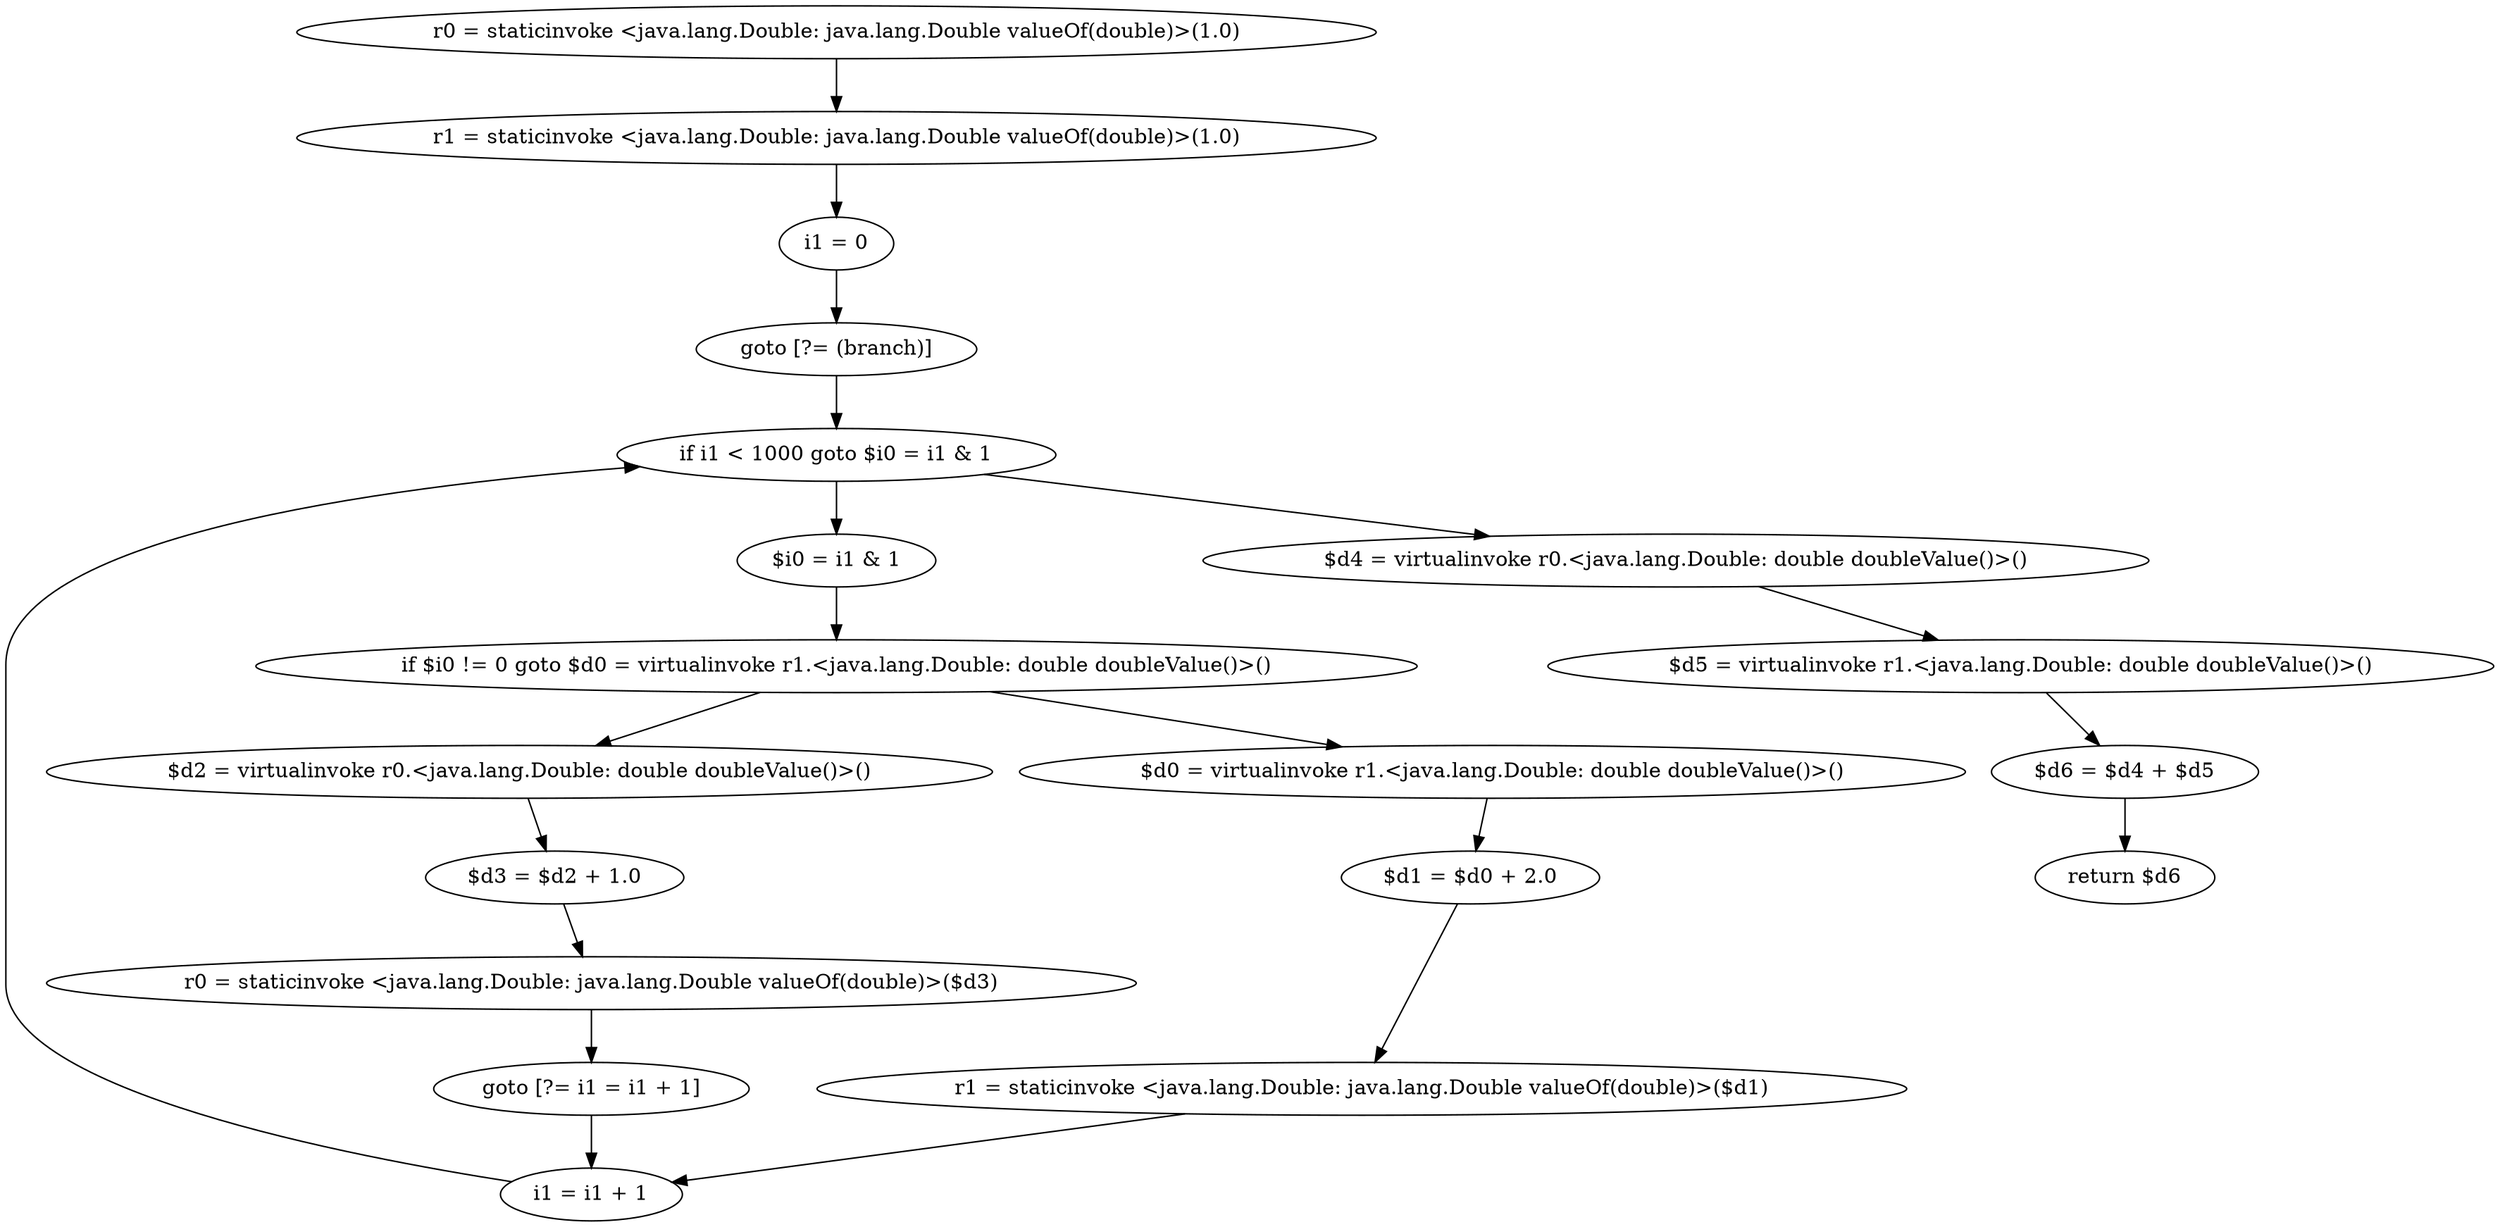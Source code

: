 digraph "unitGraph" {
    "r0 = staticinvoke <java.lang.Double: java.lang.Double valueOf(double)>(1.0)"
    "r1 = staticinvoke <java.lang.Double: java.lang.Double valueOf(double)>(1.0)"
    "i1 = 0"
    "goto [?= (branch)]"
    "$i0 = i1 & 1"
    "if $i0 != 0 goto $d0 = virtualinvoke r1.<java.lang.Double: double doubleValue()>()"
    "$d2 = virtualinvoke r0.<java.lang.Double: double doubleValue()>()"
    "$d3 = $d2 + 1.0"
    "r0 = staticinvoke <java.lang.Double: java.lang.Double valueOf(double)>($d3)"
    "goto [?= i1 = i1 + 1]"
    "$d0 = virtualinvoke r1.<java.lang.Double: double doubleValue()>()"
    "$d1 = $d0 + 2.0"
    "r1 = staticinvoke <java.lang.Double: java.lang.Double valueOf(double)>($d1)"
    "i1 = i1 + 1"
    "if i1 < 1000 goto $i0 = i1 & 1"
    "$d4 = virtualinvoke r0.<java.lang.Double: double doubleValue()>()"
    "$d5 = virtualinvoke r1.<java.lang.Double: double doubleValue()>()"
    "$d6 = $d4 + $d5"
    "return $d6"
    "r0 = staticinvoke <java.lang.Double: java.lang.Double valueOf(double)>(1.0)"->"r1 = staticinvoke <java.lang.Double: java.lang.Double valueOf(double)>(1.0)";
    "r1 = staticinvoke <java.lang.Double: java.lang.Double valueOf(double)>(1.0)"->"i1 = 0";
    "i1 = 0"->"goto [?= (branch)]";
    "goto [?= (branch)]"->"if i1 < 1000 goto $i0 = i1 & 1";
    "$i0 = i1 & 1"->"if $i0 != 0 goto $d0 = virtualinvoke r1.<java.lang.Double: double doubleValue()>()";
    "if $i0 != 0 goto $d0 = virtualinvoke r1.<java.lang.Double: double doubleValue()>()"->"$d2 = virtualinvoke r0.<java.lang.Double: double doubleValue()>()";
    "if $i0 != 0 goto $d0 = virtualinvoke r1.<java.lang.Double: double doubleValue()>()"->"$d0 = virtualinvoke r1.<java.lang.Double: double doubleValue()>()";
    "$d2 = virtualinvoke r0.<java.lang.Double: double doubleValue()>()"->"$d3 = $d2 + 1.0";
    "$d3 = $d2 + 1.0"->"r0 = staticinvoke <java.lang.Double: java.lang.Double valueOf(double)>($d3)";
    "r0 = staticinvoke <java.lang.Double: java.lang.Double valueOf(double)>($d3)"->"goto [?= i1 = i1 + 1]";
    "goto [?= i1 = i1 + 1]"->"i1 = i1 + 1";
    "$d0 = virtualinvoke r1.<java.lang.Double: double doubleValue()>()"->"$d1 = $d0 + 2.0";
    "$d1 = $d0 + 2.0"->"r1 = staticinvoke <java.lang.Double: java.lang.Double valueOf(double)>($d1)";
    "r1 = staticinvoke <java.lang.Double: java.lang.Double valueOf(double)>($d1)"->"i1 = i1 + 1";
    "i1 = i1 + 1"->"if i1 < 1000 goto $i0 = i1 & 1";
    "if i1 < 1000 goto $i0 = i1 & 1"->"$d4 = virtualinvoke r0.<java.lang.Double: double doubleValue()>()";
    "if i1 < 1000 goto $i0 = i1 & 1"->"$i0 = i1 & 1";
    "$d4 = virtualinvoke r0.<java.lang.Double: double doubleValue()>()"->"$d5 = virtualinvoke r1.<java.lang.Double: double doubleValue()>()";
    "$d5 = virtualinvoke r1.<java.lang.Double: double doubleValue()>()"->"$d6 = $d4 + $d5";
    "$d6 = $d4 + $d5"->"return $d6";
}
